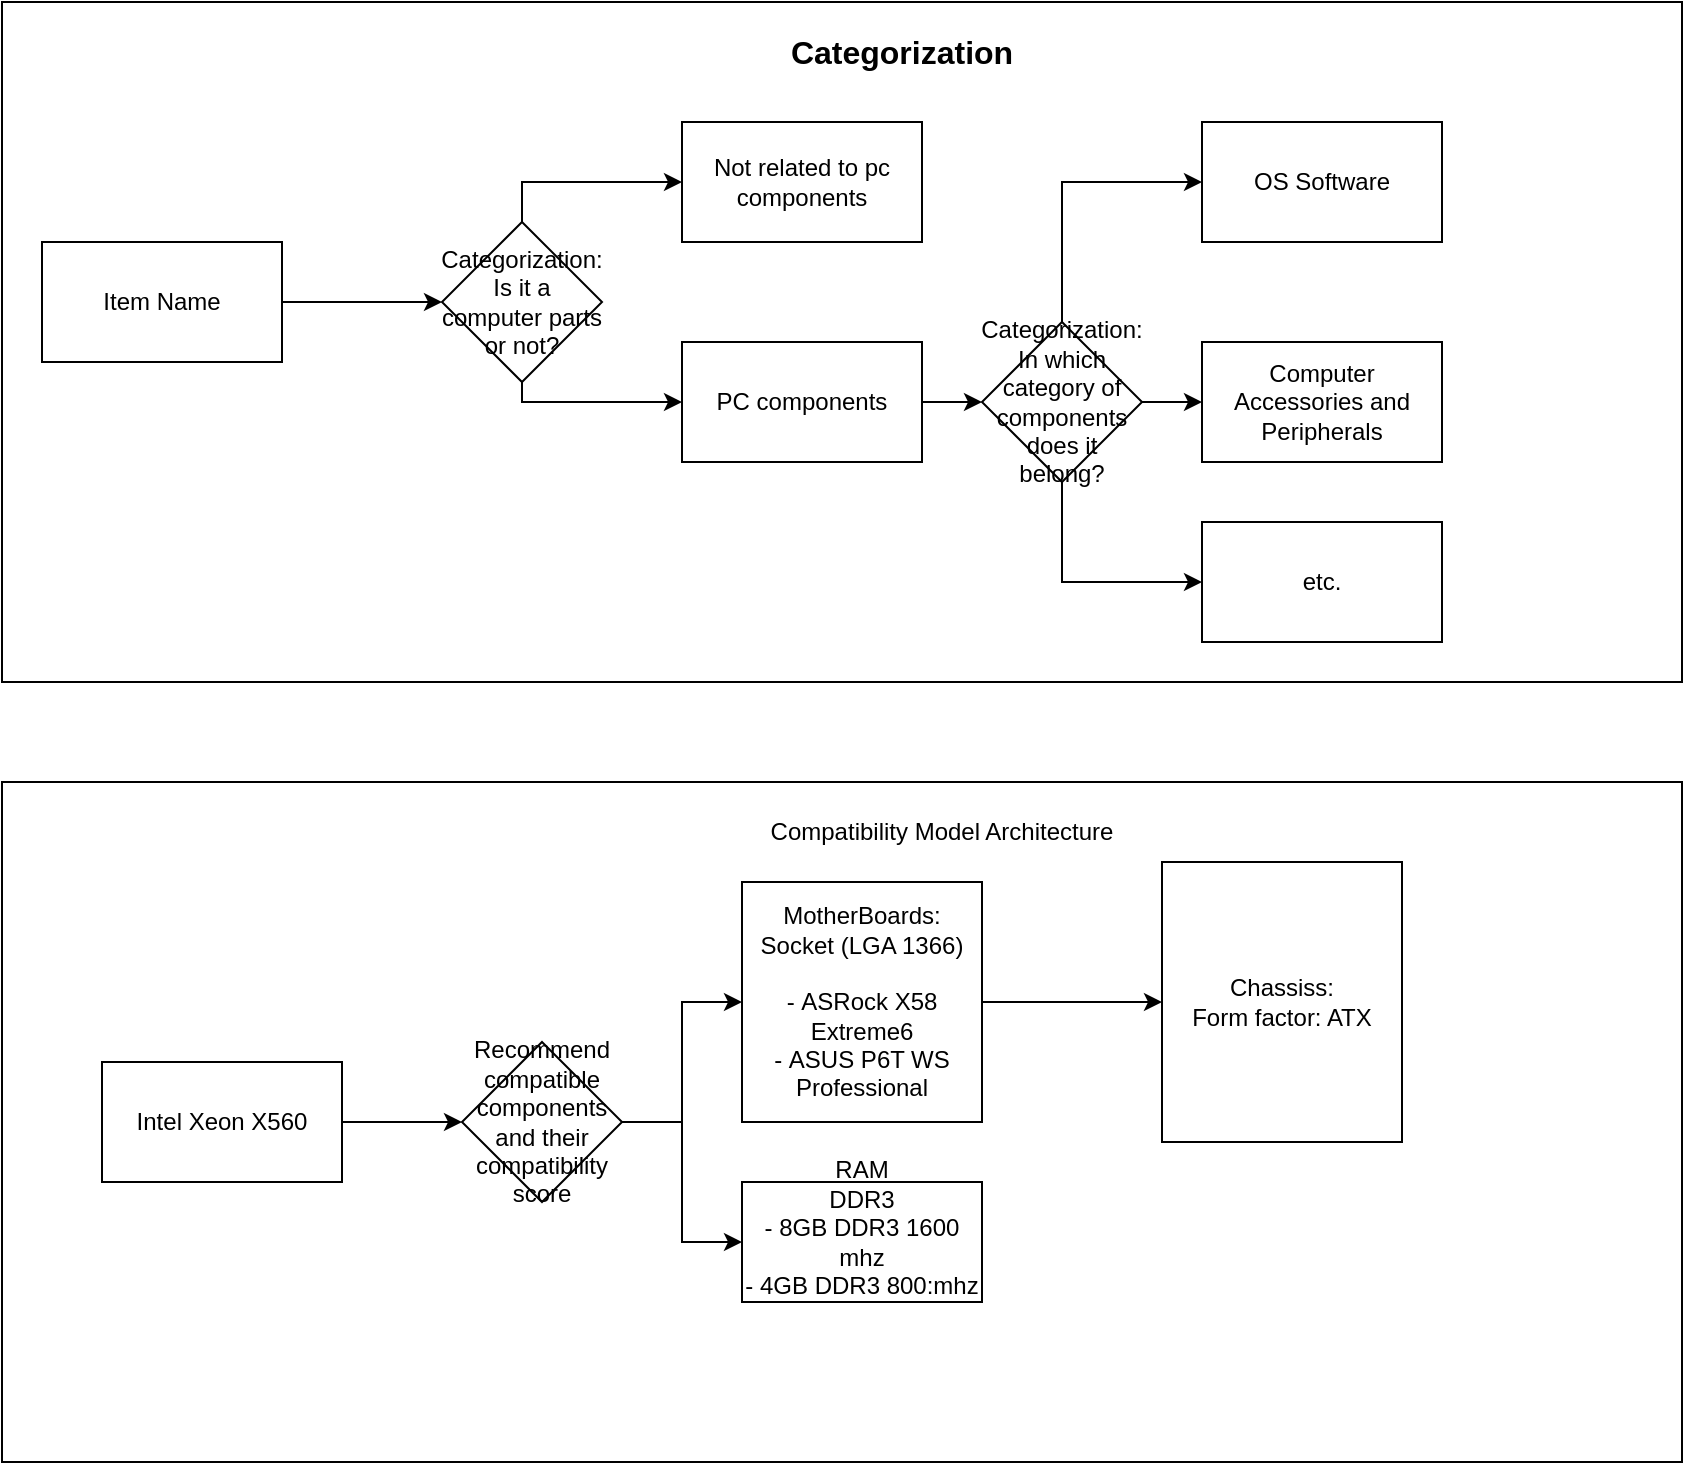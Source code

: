 <mxfile version="24.6.5" type="github">
  <diagram name="Page-1" id="dJCIhgWivDZiX5F66QXF">
    <mxGraphModel dx="993" dy="515" grid="1" gridSize="10" guides="1" tooltips="1" connect="1" arrows="1" fold="1" page="1" pageScale="1" pageWidth="850" pageHeight="1100" math="0" shadow="0">
      <root>
        <mxCell id="0" />
        <mxCell id="1" parent="0" />
        <mxCell id="hJy6n04feFFa9ogii6yu-2" value="" style="rounded=0;whiteSpace=wrap;html=1;" vertex="1" parent="1">
          <mxGeometry x="40" y="110" width="840" height="340" as="geometry" />
        </mxCell>
        <mxCell id="hJy6n04feFFa9ogii6yu-4" value="" style="edgeStyle=orthogonalEdgeStyle;rounded=0;orthogonalLoop=1;jettySize=auto;html=1;" edge="1" parent="1" source="hJy6n04feFFa9ogii6yu-1">
          <mxGeometry relative="1" as="geometry">
            <mxPoint x="260" y="260" as="targetPoint" />
          </mxGeometry>
        </mxCell>
        <mxCell id="hJy6n04feFFa9ogii6yu-1" value="Item Name" style="rounded=0;whiteSpace=wrap;html=1;" vertex="1" parent="1">
          <mxGeometry x="60" y="230" width="120" height="60" as="geometry" />
        </mxCell>
        <mxCell id="hJy6n04feFFa9ogii6yu-9" value="" style="edgeStyle=orthogonalEdgeStyle;rounded=0;orthogonalLoop=1;jettySize=auto;html=1;" edge="1" parent="1" source="hJy6n04feFFa9ogii6yu-5" target="hJy6n04feFFa9ogii6yu-8">
          <mxGeometry relative="1" as="geometry">
            <Array as="points">
              <mxPoint x="300" y="310" />
            </Array>
          </mxGeometry>
        </mxCell>
        <mxCell id="hJy6n04feFFa9ogii6yu-12" style="edgeStyle=orthogonalEdgeStyle;rounded=0;orthogonalLoop=1;jettySize=auto;html=1;exitX=0.5;exitY=0;exitDx=0;exitDy=0;entryX=0;entryY=0.5;entryDx=0;entryDy=0;" edge="1" parent="1" source="hJy6n04feFFa9ogii6yu-5" target="hJy6n04feFFa9ogii6yu-6">
          <mxGeometry relative="1" as="geometry" />
        </mxCell>
        <mxCell id="hJy6n04feFFa9ogii6yu-5" value="Categorization:&lt;div&gt;Is it a computer parts or not?&lt;/div&gt;" style="rhombus;whiteSpace=wrap;html=1;" vertex="1" parent="1">
          <mxGeometry x="260" y="220" width="80" height="80" as="geometry" />
        </mxCell>
        <mxCell id="hJy6n04feFFa9ogii6yu-6" value="Not related to pc components" style="whiteSpace=wrap;html=1;" vertex="1" parent="1">
          <mxGeometry x="380" y="170" width="120" height="60" as="geometry" />
        </mxCell>
        <mxCell id="hJy6n04feFFa9ogii6yu-14" style="edgeStyle=orthogonalEdgeStyle;rounded=0;orthogonalLoop=1;jettySize=auto;html=1;exitX=1;exitY=0.5;exitDx=0;exitDy=0;entryX=0;entryY=0.5;entryDx=0;entryDy=0;" edge="1" parent="1" source="hJy6n04feFFa9ogii6yu-8" target="hJy6n04feFFa9ogii6yu-13">
          <mxGeometry relative="1" as="geometry" />
        </mxCell>
        <mxCell id="hJy6n04feFFa9ogii6yu-8" value="PC components" style="whiteSpace=wrap;html=1;" vertex="1" parent="1">
          <mxGeometry x="380" y="280" width="120" height="60" as="geometry" />
        </mxCell>
        <mxCell id="hJy6n04feFFa9ogii6yu-19" style="edgeStyle=orthogonalEdgeStyle;rounded=0;orthogonalLoop=1;jettySize=auto;html=1;exitX=0.5;exitY=0;exitDx=0;exitDy=0;entryX=0;entryY=0.5;entryDx=0;entryDy=0;" edge="1" parent="1" source="hJy6n04feFFa9ogii6yu-13" target="hJy6n04feFFa9ogii6yu-15">
          <mxGeometry relative="1" as="geometry" />
        </mxCell>
        <mxCell id="hJy6n04feFFa9ogii6yu-20" style="edgeStyle=orthogonalEdgeStyle;rounded=0;orthogonalLoop=1;jettySize=auto;html=1;exitX=1;exitY=0.5;exitDx=0;exitDy=0;entryX=0;entryY=0.5;entryDx=0;entryDy=0;" edge="1" parent="1" source="hJy6n04feFFa9ogii6yu-13" target="hJy6n04feFFa9ogii6yu-16">
          <mxGeometry relative="1" as="geometry" />
        </mxCell>
        <mxCell id="hJy6n04feFFa9ogii6yu-21" style="edgeStyle=orthogonalEdgeStyle;rounded=0;orthogonalLoop=1;jettySize=auto;html=1;exitX=0.5;exitY=1;exitDx=0;exitDy=0;entryX=0;entryY=0.5;entryDx=0;entryDy=0;" edge="1" parent="1" source="hJy6n04feFFa9ogii6yu-13" target="hJy6n04feFFa9ogii6yu-17">
          <mxGeometry relative="1" as="geometry" />
        </mxCell>
        <mxCell id="hJy6n04feFFa9ogii6yu-13" value="Categorization:&lt;div&gt;In which category of components does it belong?&lt;/div&gt;" style="rhombus;whiteSpace=wrap;html=1;" vertex="1" parent="1">
          <mxGeometry x="530" y="270" width="80" height="80" as="geometry" />
        </mxCell>
        <mxCell id="hJy6n04feFFa9ogii6yu-15" value="OS Software" style="whiteSpace=wrap;html=1;" vertex="1" parent="1">
          <mxGeometry x="640" y="170" width="120" height="60" as="geometry" />
        </mxCell>
        <mxCell id="hJy6n04feFFa9ogii6yu-16" value="Computer Accessories and Peripherals" style="whiteSpace=wrap;html=1;" vertex="1" parent="1">
          <mxGeometry x="640" y="280" width="120" height="60" as="geometry" />
        </mxCell>
        <mxCell id="hJy6n04feFFa9ogii6yu-17" value="etc." style="whiteSpace=wrap;html=1;" vertex="1" parent="1">
          <mxGeometry x="640" y="370" width="120" height="60" as="geometry" />
        </mxCell>
        <mxCell id="hJy6n04feFFa9ogii6yu-22" value="&lt;b&gt;&lt;font style=&quot;font-size: 16px;&quot;&gt;Categorization&lt;/font&gt;&lt;/b&gt;" style="text;html=1;align=center;verticalAlign=middle;whiteSpace=wrap;rounded=0;" vertex="1" parent="1">
          <mxGeometry x="460" y="120" width="60" height="30" as="geometry" />
        </mxCell>
        <mxCell id="hJy6n04feFFa9ogii6yu-23" value="" style="rounded=0;whiteSpace=wrap;html=1;" vertex="1" parent="1">
          <mxGeometry x="40" y="500" width="840" height="340" as="geometry" />
        </mxCell>
        <mxCell id="hJy6n04feFFa9ogii6yu-24" value="Compatibility Model Architecture" style="text;html=1;align=center;verticalAlign=middle;whiteSpace=wrap;rounded=0;" vertex="1" parent="1">
          <mxGeometry x="410" y="510" width="200" height="30" as="geometry" />
        </mxCell>
        <mxCell id="hJy6n04feFFa9ogii6yu-27" style="edgeStyle=orthogonalEdgeStyle;rounded=0;orthogonalLoop=1;jettySize=auto;html=1;entryX=0;entryY=0.5;entryDx=0;entryDy=0;" edge="1" parent="1" source="hJy6n04feFFa9ogii6yu-25" target="hJy6n04feFFa9ogii6yu-26">
          <mxGeometry relative="1" as="geometry" />
        </mxCell>
        <mxCell id="hJy6n04feFFa9ogii6yu-25" value="Intel Xeon X560" style="rounded=0;whiteSpace=wrap;html=1;" vertex="1" parent="1">
          <mxGeometry x="90" y="640" width="120" height="60" as="geometry" />
        </mxCell>
        <mxCell id="hJy6n04feFFa9ogii6yu-29" value="" style="edgeStyle=orthogonalEdgeStyle;rounded=0;orthogonalLoop=1;jettySize=auto;html=1;" edge="1" parent="1" source="hJy6n04feFFa9ogii6yu-26" target="hJy6n04feFFa9ogii6yu-28">
          <mxGeometry relative="1" as="geometry" />
        </mxCell>
        <mxCell id="hJy6n04feFFa9ogii6yu-33" style="edgeStyle=orthogonalEdgeStyle;rounded=0;orthogonalLoop=1;jettySize=auto;html=1;" edge="1" parent="1" source="hJy6n04feFFa9ogii6yu-26" target="hJy6n04feFFa9ogii6yu-32">
          <mxGeometry relative="1" as="geometry" />
        </mxCell>
        <mxCell id="hJy6n04feFFa9ogii6yu-26" value="Recommend compatible components and their compatibility score" style="rhombus;whiteSpace=wrap;html=1;" vertex="1" parent="1">
          <mxGeometry x="270" y="630" width="80" height="80" as="geometry" />
        </mxCell>
        <mxCell id="hJy6n04feFFa9ogii6yu-31" value="" style="edgeStyle=orthogonalEdgeStyle;rounded=0;orthogonalLoop=1;jettySize=auto;html=1;" edge="1" parent="1" source="hJy6n04feFFa9ogii6yu-28" target="hJy6n04feFFa9ogii6yu-30">
          <mxGeometry relative="1" as="geometry" />
        </mxCell>
        <mxCell id="hJy6n04feFFa9ogii6yu-28" value="MotherBoards:&lt;div&gt;Socket (LGA 1366)&lt;/div&gt;&lt;div&gt;&lt;br&gt;&lt;/div&gt;&lt;div&gt;-&amp;nbsp;ASRock X58 Extreme6&lt;/div&gt;&lt;div&gt;-&amp;nbsp;ASUS P6T WS Professional&lt;/div&gt;" style="whiteSpace=wrap;html=1;" vertex="1" parent="1">
          <mxGeometry x="410" y="550" width="120" height="120" as="geometry" />
        </mxCell>
        <mxCell id="hJy6n04feFFa9ogii6yu-30" value="Chassiss:&lt;div&gt;Form factor: ATX&lt;/div&gt;" style="whiteSpace=wrap;html=1;" vertex="1" parent="1">
          <mxGeometry x="620" y="540" width="120" height="140" as="geometry" />
        </mxCell>
        <mxCell id="hJy6n04feFFa9ogii6yu-32" value="RAM&lt;div&gt;DDR3&lt;/div&gt;&lt;div&gt;- 8GB DDR3 1600 mhz&lt;/div&gt;&lt;div&gt;- 4GB DDR3 800:mhz&lt;div&gt;&lt;br&gt;&lt;/div&gt;&lt;/div&gt;" style="whiteSpace=wrap;html=1;" vertex="1" parent="1">
          <mxGeometry x="410" y="700" width="120" height="60" as="geometry" />
        </mxCell>
      </root>
    </mxGraphModel>
  </diagram>
</mxfile>

